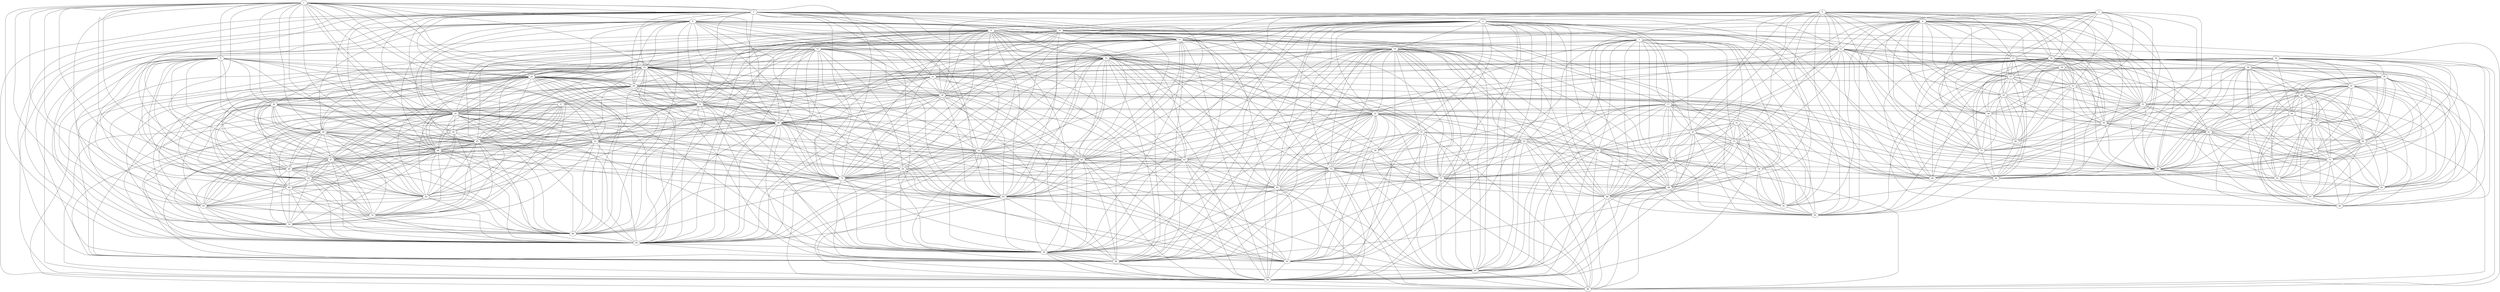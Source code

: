 graph G {
"0";
"1";
"2";
"3";
"4";
"5";
"6";
"7";
"8";
"9";
"10";
"11";
"12";
"13";
"14";
"15";
"16";
"17";
"18";
"19";
"20";
"21";
"22";
"23";
"24";
"25";
"26";
"27";
"28";
"29";
"30";
"31";
"32";
"33";
"34";
"35";
"36";
"37";
"38";
"39";
"40";
"41";
"42";
"43";
"44";
"45";
"46";
"47";
"48";
"49";
"50";
"51";
"52";
"53";
"54";
"55";
"56";
"57";
"58";
"59";
"60";
"61";
"62";
"63";
"64";
"65";
"66";
"67";
"68";
"69";
"70";
"71";
"72";
"73";
"74";
"75";
"76";
"77";
"78";
"79";
"80";
"81";
"82";
"83";
"84";
"85";
"86";
"87";
"88";
"89";
"90";
"91";
"92";
"93";
"94";
"95";
"96";
"97";
"98";
"99";
    "26" -- "47";
    "35" -- "88";
    "50" -- "96";
    "5" -- "31";
    "11" -- "68";
    "12" -- "78";
    "27" -- "46";
    "24" -- "92";
    "59" -- "78";
    "6" -- "28";
    "86" -- "90";
    "34" -- "52";
    "8" -- "63";
    "7" -- "25";
    "11" -- "90";
    "29" -- "44";
    "9" -- "62";
    "23" -- "26";
    "38" -- "86";
    "40" -- "60";
    "4" -- "66";
    "72" -- "92";
    "41" -- "57";
    "6" -- "72";
    "12" -- "59";
    "38" -- "40";
    "53" -- "64";
    "43" -- "63";
    "15" -- "30";
    "11" -- "22";
    "0" -- "17";
    "42" -- "88";
    "5" -- "84";
    "6" -- "98";
    "88" -- "98";
    "19" -- "65";
    "43" -- "76";
    "33" -- "95";
    "71" -- "78";
    "68" -- "92";
    "57" -- "81";
    "5" -- "24";
    "14" -- "77";
    "1" -- "40";
    "10" -- "85";
    "6" -- "23";
    "25" -- "91";
    "82" -- "92";
    "28" -- "32";
    "8" -- "38";
    "0" -- "67";
    "7" -- "22";
    "22" -- "42";
    "59" -- "61";
    "16" -- "38";
    "60" -- "62";
    "53" -- "73";
    "36" -- "55";
    "2" -- "99";
    "30" -- "69";
    "13" -- "51";
    "19" -- "96";
    "37" -- "54";
    "9" -- "19";
    "42" -- "67";
    "47" -- "90";
    "67" -- "89";
    "22" -- "88";
    "43" -- "69";
    "7" -- "91";
    "33" -- "80";
    "14" -- "50";
    "16" -- "97";
    "15" -- "43";
    "23" -- "84";
    "4" -- "12";
    "35" -- "70";
    "32" -- "68";
    "47" -- "49";
    "36" -- "74";
    "87" -- "94";
    "8" -- "45";
    "11" -- "72";
    "82" -- "98";
    "9" -- "40";
    "6" -- "32";
    "50" -- "70";
    "14" -- "96";
    "38" -- "90";
    "36" -- "62";
    "30" -- "76";
    "28" -- "68";
    "77" -- "88";
    "24" -- "28";
    "6" -- "92";
    "40" -- "86";
    "45" -- "47";
    "30" -- "86";
    "39" -- "57";
    "28" -- "98";
    "20" -- "71";
    "56" -- "89";
    "41" -- "94";
    "5" -- "96";
    "46" -- "85";
    "69" -- "92";
    "8" -- "69";
    "2" -- "7";
    "0" -- "59";
    "24" -- "40";
    "5" -- "10";
    "33" -- "67";
    "70" -- "72";
    "47" -- "62";
    "45" -- "90";
    "32" -- "49";
    "61" -- "87";
    "70" -- "98";
    "59" -- "75";
    "25" -- "79";
    "34" -- "59";
    "41" -- "44";
    "13" -- "75";
    "48" -- "81";
    "29" -- "81";
    "79" -- "91";
    "23" -- "31";
    "38" -- "93";
    "40" -- "55";
    "7" -- "56";
    "13" -- "37";
    "89" -- "91";
    "10" -- "26";
    "15" -- "19";
    "17" -- "77";
    "31" -- "85";
    "11" -- "19";
    "20" -- "78";
    "0" -- "28";
    "33" -- "98";
    "41" -- "71";
    "47" -- "86";
    "56" -- "70";
    "85" -- "98";
    "24" -- "47";
    "92" -- "99";
    "11" -- "96";
    "71" -- "83";
    "10" -- "78";
    "23" -- "64";
    "8" -- "82";
    "19" -- "32";
    "2" -- "56";
    "26" -- "45";
    "32" -- "72";
    "22" -- "63";
    "14" -- "72";
    "11" -- "70";
    "3" -- "37";
    "9" -- "90";
    "20" -- "27";
    "25" -- "80";
    "29" -- "48";
    "30" -- "47";
    "39" -- "64";
    "37" -- "80";
    "2" -- "82";
    "59" -- "64";
    "32" -- "46";
    "31" -- "46";
    "73" -- "78";
    "11" -- "92";
    "82" -- "99";
    "9" -- "60";
    "40" -- "62";
    "30" -- "49";
    "39" -- "94";
    "49" -- "76";
    "50" -- "82";
    "28" -- "90";
    "11" -- "50";
    "78" -- "84";
    "5" -- "72";
    "38" -- "46";
    "12" -- "53";
    "53" -- "78";
    "43" -- "49";
    "15" -- "24";
    "17" -- "70";
    "65" -- "76";
    "19" -- "93";
    "76" -- "90";
    "7" -- "70";
    "42" -- "70";
    "6" -- "96";
    "17" -- "88";
    "21" -- "95";
    "56" -- "77";
    "50" -- "63";
    "83" -- "87";
    "3" -- "4";
    "18" -- "84";
    "57" -- "87";
    "45" -- "76";
    "5" -- "6";
    "70" -- "92";
    "1" -- "46";
    "25" -- "89";
    "15" -- "93";
    "5" -- "32";
    "11" -- "85";
    "16" -- "24";
    "6" -- "47";
    "23" -- "45";
    "4" -- "75";
    "25" -- "67";
    "39" -- "87";
    "8" -- "14";
    "88" -- "95";
    "63" -- "93";
    "75" -- "95";
    "53" -- "87";
    "10" -- "12";
    "2" -- "97";
    "64" -- "81";
    "37" -- "52";
    "55" -- "65";
    "16" -- "77";
    "67" -- "91";
    "21" -- "88";
    "19" -- "72";
    "2" -- "16";
    "35" -- "98";
    "32" -- "96";
    "3" -- "13";
    "12" -- "96";
    "16" -- "99";
    "25" -- "56";
    "67" -- "97";
    "19" -- "46";
    "43" -- "93";
    "20" -- "41";
    "27" -- "62";
    "10" -- "90";
    "82" -- "85";
    "37" -- "66";
    "15" -- "90";
    "32" -- "60";
    "22" -- "35";
    "97" -- "98";
    "20" -- "23";
    "12" -- "84";
    "9" -- "46";
    "62" -- "90";
    "16" -- "31";
    "6" -- "38";
    "77" -- "98";
    "10" -- "45";
    "13" -- "80";
    "11" -- "32";
    "35" -- "63";
    "18" -- "29";
    "27" -- "74";
    "72" -- "82";
    "1" -- "74";
    "43" -- "47";
    "51" -- "64";
    "37" -- "61";
    "24" -- "30";
    "5" -- "68";
    "14" -- "17";
    "38" -- "50";
    "8" -- "97";
    "64" -- "78";
    "56" -- "91";
    "11" -- "28";
    "26" -- "28";
    "42" -- "82";
    "1" -- "6";
    "16" -- "90";
    "15" -- "50";
    "19" -- "55";
    "5" -- "8";
    "14" -- "93";
    "20" -- "48";
    "27" -- "55";
    "71" -- "84";
    "37" -- "75";
    "2" -- "63";
    "26" -- "32";
    "52" -- "53";
    "22" -- "58";
    "5" -- "18";
    "29" -- "53";
    "70" -- "96";
    "27" -- "45";
    "16" -- "22";
    "25" -- "77";
    "28" -- "46";
    "2" -- "89";
    "48" -- "83";
    "11" -- "89";
    "51" -- "73";
    "78" -- "83";
    "29" -- "73";
    "6" -- "85";
    "17" -- "67";
    "39" -- "48";
    "56" -- "98";
    "19" -- "86";
    "44" -- "61";
    "91" -- "95";
    "33" -- "96";
    "1" -- "31";
    "19" -- "60";
    "85" -- "96";
    "0" -- "52";
    "7" -- "97";
    "24" -- "49";
    "11" -- "98";
    "46" -- "68";
    "1" -- "49";
    "51" -- "59";
    "60" -- "86";
    "80" -- "91";
    "32" -- "74";
    "63" -- "98";
    "59" -- "66";
    "1" -- "43";
    "60" -- "76";
    "6" -- "16";
    "30" -- "45";
    "82" -- "97";
    "15" -- "86";
    "7" -- "21";
    "13" -- "66";
    "31" -- "40";
    "63" -- "72";
    "26" -- "90";
    "16" -- "35";
    "30" -- "55";
    "4" -- "78";
    "36" -- "46";
    "54" -- "80";
    "41" -- "61";
    "28" -- "84";
    "26" -- "68";
    "18" -- "41";
    "42" -- "58";
    "25" -- "98";
    "74" -- "90";
    "4" -- "84";
    "39" -- "41";
    "13" -- "54";
    "22" -- "99";
    "31" -- "92";
    "41" -- "78";
    "55" -- "74";
    "16" -- "72";
    "49" -- "62";
    "58" -- "99";
    "56" -- "79";
    "19" -- "69";
    "0" -- "11";
    "69" -- "86";
    "58" -- "77";
    "45" -- "74";
    "19" -- "43";
    "52" -- "59";
    "0" -- "33";
    "32" -- "65";
    "46" -- "49";
    "70" -- "82";
    "9" -- "65";
    "25" -- "95";
    "6" -- "11";
    "21" -- "33";
    "34" -- "75";
    "5" -- "46";
    "12" -- "95";
    "9" -- "43";
    "27" -- "81";
    "6" -- "45";
    "30" -- "62";
    "4" -- "53";
    "39" -- "81";
    "34" -- "37";
    "15" -- "69";
    "11" -- "45";
    "35" -- "56";
    "8" -- "22";
    "64" -- "83";
    "20" -- "94";
    "49" -- "55";
    "64" -- "73";
    "22" -- "92";
    "11" -- "25";
    "44" -- "73";
    "83" -- "94";
    "46" -- "86";
    "47" -- "76";
    "57" -- "94";
    "67" -- "99";
    "2" -- "8";
    "85" -- "92";
    "14" -- "88";
    "70" -- "85";
    "9" -- "74";
    "27" -- "48";
    "23" -- "78";
    "38" -- "98";
    "57" -- "64";
    "34" -- "66";
    "32" -- "62";
    "5" -- "23";
    "3" -- "59";
    "77" -- "96";
    "23" -- "36";
    "38" -- "68";
    "39" -- "78";
    "40" -- "46";
    "1" -- "86";
    "2" -- "92";
    "7" -- "33";
    "48" -- "94";
    "29" -- "84";
    "74" -- "76";
    "12" -- "37";
    "1" -- "72";
    "10" -- "53";
    "49" -- "86";
    "50" -- "92";
    "51" -- "66";
    "37" -- "59";
    "29" -- "78";
    "9" -- "24";
    "18" -- "53";
    "24" -- "96";
    "40" -- "90";
    "74" -- "86";
    "10" -- "31";
    "16" -- "70";
    "66" -- "80";
    "30" -- "90";
    "44" -- "64";
    "0" -- "25";
    "12" -- "25";
    "18" -- "68";
    "68" -- "78";
    "16" -- "92";
    "17" -- "98";
    "56" -- "67";
    "44" -- "94";
    "92" -- "96";
    "14" -- "35";
    "89" -- "98";
    "68" -- "84";
    "1" -- "62";
    "51" -- "52";
    "57" -- "73";
    "45" -- "86";
    "19" -- "31";
    "26" -- "46";
    "22" -- "56";
    "61" -- "83";
    "53" -- "54";
    "27" -- "47";
    "6" -- "31";
    "30" -- "40";
    "4" -- "59";
    "39" -- "71";
    "81" -- "94";
    "17" -- "21";
    "0" -- "75";
    "31" -- "45";
    "32" -- "43";
    "24" -- "65";
    "23" -- "27";
    "73" -- "83";
    "54" -- "95";
    "1" -- "65";
    "51" -- "75";
    "78" -- "81";
    "29" -- "71";
    "18" -- "44";
    "89" -- "95";
    "38" -- "43";
    "40" -- "65";
    "43" -- "60";
    "64" -- "71";
    "13" -- "59";
    "5" -- "85";
    "45" -- "62";
    "10" -- "96";
    "88" -- "97";
    "17" -- "91";
    "19" -- "62";
    "0" -- "54";
    "7" -- "99";
    "14" -- "42";
    "20" -- "57";
    "32" -- "86";
    "33" -- "88";
    "1" -- "55";
    "46" -- "74";
    "51" -- "61";
    "32" -- "76";
    "20" -- "39";
    "12" -- "68";
    "27" -- "36";
    "10" -- "84";
    "62" -- "74";
    "6" -- "22";
    "70" -- "89";
    "4" -- "34";
    "81" -- "87";
    "9" -- "32";
    "24" -- "72";
    "6" -- "40";
    "38" -- "72";
    "73" -- "84";
    "1" -- "90";
    "2" -- "72";
    "8" -- "11";
    "51" -- "80";
    "52" -- "66";
    "29" -- "64";
    "42" -- "56";
    "40" -- "72";
    "2" -- "98";
    "49" -- "90";
    "64" -- "94";
    "13" -- "52";
    "22" -- "97";
    "11" -- "12";
    "20" -- "81";
    "76" -- "86";
    "45" -- "55";
    "49" -- "60";
    "21" -- "91";
    "58" -- "97";
    "35" -- "97";
    "0" -- "13";
    "7" -- "88";
    "47" -- "65";
    "68" -- "90";
    "16" -- "96";
    "8" -- "93";
    "15" -- "40";
    "45" -- "72";
    "19" -- "45";
    "24" -- "32";
    "46" -- "55";
    "68" -- "96";
    "57" -- "61";
    "34" -- "73";
    "0" -- "89";
    "3" -- "52";
    "30" -- "60";
    "39" -- "83";
    "10" -- "46";
    "2" -- "67";
    "8" -- "50";
    "7" -- "42";
    "17" -- "25";
    "14" -- "99";
    "35" -- "58";
    "16" -- "50";
    "53" -- "83";
    "8" -- "24";
    "77" -- "89";
    "42" -- "77";
    "38" -- "63";
    "10" -- "18";
    "67" -- "95";
    "22" -- "82";
    "19" -- "76";
    "56" -- "88";
    "0" -- "4";
    "12" -- "28";
    "18" -- "75";
    "69" -- "93";
    "8" -- "68";
    "58" -- "82";
    "4" -- "10";
    "19" -- "50";
    "28" -- "31";
    "45" -- "65";
    "32" -- "90";
    "85" -- "90";
    "5" -- "11";
    "46" -- "62";
    "38" -- "96";
    "19" -- "24";
    "93" -- "97";
    "35" -- "82";
    "0" -- "80";
    "24" -- "86";
    "16" -- "19";
    "6" -- "26";
    "52" -- "80";
    "31" -- "38";
    "63" -- "70";
    "79" -- "88";
    "26" -- "84";
    "23" -- "28";
    "38" -- "92";
    "72" -- "86";
    "4" -- "68";
    "8" -- "31";
    "50" -- "90";
    "9" -- "30";
    "18" -- "51";
    "55" -- "90";
    "6" -- "86";
    "3" -- "80";
    "77" -- "82";
    "15" -- "16";
    "22" -- "85";
    "19" -- "85";
    "11" -- "16";
    "56" -- "95";
    "41" -- "64";
    "14" -- "63";
    "68" -- "72";
    "1" -- "26";
    "58" -- "93";
    "43" -- "86";
    "24" -- "46";
    "46" -- "65";
    "11" -- "97";
    "92" -- "98";
    "1" -- "60";
    "51" -- "54";
    "32" -- "55";
    "50" -- "97";
    "63" -- "97";
    "20" -- "26";
    "3" -- "34";
    "61" -- "81";
    "24" -- "93";
    "62" -- "65";
    "30" -- "46";
    "4" -- "37";
    "54" -- "59";
    "2" -- "85";
    "8" -- "32";
    "15" -- "85";
    "31" -- "47";
    "32" -- "45";
    "34" -- "53";
    "48" -- "87";
    "52" -- "95";
    "61" -- "75";
    "72" -- "93";
    "73" -- "81";
    "50" -- "85";
    "63" -- "85";
    "78" -- "87";
    "12" -- "52";
    "43" -- "62";
    "67" -- "77";
    "39" -- "44";
    "19" -- "90";
    "20" -- "84";
    "44" -- "57";
    "0" -- "18";
    "41" -- "73";
    "42" -- "89";
    "12" -- "18";
    "45" -- "60";
    "1" -- "19";
    "16" -- "85";
    "17" -- "89";
    "21" -- "80";
    "22" -- "70";
    "23" -- "96";
    "88" -- "99";
    "44" -- "87";
    "41" -- "83";
    "42" -- "99";
    "46" -- "72";
    "71" -- "73";
    "18" -- "87";
    "10" -- "72";
    "19" -- "38";
    "2" -- "50";
    "26" -- "55";
    "80" -- "95";
    "14" -- "82";
    "53" -- "61";
    "1" -- "47";
    "82" -- "93";
    "15" -- "82";
    "0" -- "68";
    "7" -- "17";
    "32" -- "36";
    "48" -- "78";
    "24" -- "74";
    "6" -- "46";
    "2" -- "70";
    "31" -- "50";
    "63" -- "82";
    "29" -- "94";
    "18" -- "37";
    "40" -- "74";
    "12" -- "51";
    "4" -- "80";
    "90" -- "92";
    "2" -- "96";
    "8" -- "19";
    "17" -- "56";
    "30" -- "74";
    "28" -- "78";
    "11" -- "14";
    "20" -- "83";
    "37" -- "53";
    "44" -- "48";
    "5" -- "92";
    "6" -- "90";
    "69" -- "72";
    "67" -- "88";
    "21" -- "89";
    "22" -- "89";
    "35" -- "99";
    "41" -- "84";
    "24" -- "60";
    "44" -- "78";
    "90" -- "96";
    "18" -- "78";
    "69" -- "82";
    "16" -- "98";
    "21" -- "67";
    "4" -- "13";
    "19" -- "47";
    "43" -- "90";
    "26" -- "62";
    "0" -- "37";
    "14" -- "85";
    "68" -- "98";
    "1" -- "32";
    "45" -- "96";
    "0" -- "91";
    "7" -- "14";
    "97" -- "99";
    "29" -- "61";
    "3" -- "54";
    "9" -- "47";
    "77" -- "99";
    "40" -- "43";
    "52" -- "75";
    "15" -- "65";
    "14" -- "97";
    "11" -- "33";
    "29" -- "87";
    "9" -- "49";
    "18" -- "28";
    "40" -- "49";
    "4" -- "95";
    "64" -- "87";
    "18" -- "54";
    "14" -- "16";
    "45" -- "46";
    "8" -- "96";
    "20" -- "64";
    "26" -- "31";
    "14" -- "58";
    "46" -- "90";
    "47" -- "72";
    "18" -- "73";
    "8" -- "70";
    "32" -- "92";
    "14" -- "92";
    "46" -- "60";
    "59" -- "84";
    "10" -- "68";
    "4" -- "18";
    "19" -- "26";
    "32" -- "50";
    "5" -- "19";
    "14" -- "70";
    "20" -- "29";
    "70" -- "99";
    "6" -- "24";
    "28" -- "45";
    "2" -- "88";
    "32" -- "40";
    "31" -- "32";
    "11" -- "38";
    "18" -- "23";
    "16" -- "43";
    "6" -- "50";
    "12" -- "33";
    "1" -- "76";
    "17" -- "42";
    "41" -- "53";
    "49" -- "74";
    "28" -- "92";
    "5" -- "78";
    "67" -- "70";
    "56" -- "97";
    "65" -- "74";
    "18" -- "64";
    "1" -- "24";
    "8" -- "77";
    "22" -- "77";
    "0" -- "51";
    "33" -- "91";
    "15" -- "38";
    "4" -- "25";
    "35" -- "93";
    "5" -- "28";
    "20" -- "36";
    "6" -- "19";
    "21" -- "25";
    "37" -- "95";
    "34" -- "51";
    "0" -- "79";
    "32" -- "47";
    "5" -- "38";
    "29" -- "41";
    "35" -- "42";
    "55" -- "60";
    "24" -- "69";
    "61" -- "73";
    "38" -- "85";
    "73" -- "87";
    "36" -- "45";
    "88" -- "89";
    "2" -- "77";
    "38" -- "47";
    "12" -- "54";
    "40" -- "69";
    "67" -- "79";
    "30" -- "65";
    "22" -- "98";
    "19" -- "92";
    "92" -- "93";
    "17" -- "95";
    "2" -- "22";
    "43" -- "65";
    "0" -- "10";
    "7" -- "95";
    "24" -- "55";
    "41" -- "81";
    "42" -- "97";
    "44" -- "81";
    "8" -- "90";
    "21" -- "56";
    "19" -- "40";
    "34" -- "80";
    "70" -- "93";
    "53" -- "59";
    "1" -- "45";
    "25" -- "88";
    "6" -- "10";
    "60" -- "74";
    "72" -- "96";
    "2" -- "42";
    "15" -- "92";
    "32" -- "38";
    "58" -- "63";
    "5" -- "47";
    "48" -- "64";
    "3" -- "51";
    "61" -- "66";
    "24" -- "76";
    "4" -- "52";
    "8" -- "15";
    "63" -- "92";
    "26" -- "78";
    "16" -- "63";
    "40" -- "76";
    "31" -- "90";
    "28" -- "72";
    "37" -- "51";
    "18" -- "61";
    "77" -- "92";
    "5" -- "90";
    "10" -- "23";
    "39" -- "61";
    "31" -- "96";
    "2" -- "17";
    "24" -- "62";
    "45" -- "68";
    "19" -- "49";
    "2" -- "11";
    "85" -- "93";
    "33" -- "79";
    "71" -- "94";
    "1" -- "38";
    "25" -- "33";
    "60" -- "65";
    "26" -- "38";
    "48" -- "71";
    "11" -- "77";
    "9" -- "45";
    "33" -- "56";
    "77" -- "97";
    "40" -- "45";
    "30" -- "32";
    "4" -- "51";
    "50" -- "69";
    "63" -- "69";
    "5" -- "50";
    "79" -- "95";
    "9" -- "55";
    "18" -- "26";
    "8" -- "28";
    "18" -- "52";
    "24" -- "31";
    "14" -- "22";
    "77" -- "85";
    "16" -- "69";
    "8" -- "98";
    "11" -- "31";
    "44" -- "71";
    "7" -- "77";
    "14" -- "56";
    "47" -- "74";
    "1" -- "5";
    "8" -- "72";
    "17" -- "99";
    "22" -- "72";
    "24" -- "43";
    "89" -- "99";
    "71" -- "87";
    "9" -- "76";
    "51" -- "53";
    "23" -- "68";
    "96" -- "98";
    "19" -- "28";
    "52" -- "54";
    "50" -- "98";
    "61" -- "84";
    "70" -- "97";
    "9" -- "86";
    "24" -- "90";
    "30" -- "43";
    "36" -- "90";
    "34" -- "54";
    "15" -- "72";
    "17" -- "22";
    "61" -- "78";
    "81" -- "83";
    "72" -- "90";
    "0" -- "96";
    "13" -- "34";
    "31" -- "72";
    "65" -- "86";
    "55" -- "86";
    "53" -- "66";
    "31" -- "86";
    "56" -- "99";
    "48" -- "57";
    "55" -- "76";
    "12" -- "23";
    "1" -- "30";
    "16" -- "82";
    "22" -- "67";
    "19" -- "63";
    "32" -- "85";
    "24" -- "50";
    "33" -- "89";
    "57" -- "83";
    "8" -- "85";
    "15" -- "32";
    "52" -- "61";
    "22" -- "50";
    "5" -- "26";
    "46" -- "47";
    "12" -- "75";
    "70" -- "88";
    "98" -- "99";
    "4" -- "33";
    "28" -- "38";
    "5" -- "36";
    "29" -- "39";
    "55" -- "62";
    "61" -- "71";
    "36" -- "47";
    "10" -- "38";
    "88" -- "91";
    "17" -- "33";
    "49" -- "65";
    "28" -- "85";
    "16" -- "58";
    "38" -- "45";
    "53" -- "75";
    "54" -- "75";
    "43" -- "50";
    "8" -- "16";
    "13" -- "53";
    "22" -- "96";
    "44" -- "53";
    "7" -- "67";
    "44" -- "83";
    "0" -- "12";
    "7" -- "89";
    "41" -- "87";
    "46" -- "76";
    "18" -- "83";
    "1" -- "9";
    "23" -- "90";
    "8" -- "92";
    "69" -- "85";
    "2" -- "14";
    "62" -- "76";
    "6" -- "8";
    "47" -- "55";
    "72" -- "98";
    "5" -- "45";
    "61" -- "64";
    "3" -- "53";
    "62" -- "86";
    "23" -- "46";
    "73" -- "94";
    "4" -- "54";
    "50" -- "72";
    "31" -- "62";
    "14" -- "98";
    "79" -- "80";
    "75" -- "80";
    "6" -- "68";
    "3" -- "66";
    "53" -- "84";
    "10" -- "11";
    "54" -- "66";
    "64" -- "84";
    "31" -- "68";
    "65" -- "90";
    "18" -- "59";
    "24" -- "26";
    "45" -- "49";
    "22" -- "93";
    "28" -- "96";
    "11" -- "24";
    "31" -- "98";
    "5" -- "98";
    "21" -- "79";
    "35" -- "77";
    "24" -- "38";
    "5" -- "12";
    "14" -- "89";
    "33" -- "77";
    "1" -- "36";
    "57" -- "71";
    "47" -- "60";
    "2" -- "35";
    "26" -- "36";
    "0" -- "95";
    "22" -- "38";
    "14" -- "67";
    "29" -- "57";
    "93" -- "98";
    "59" -- "73";
    "24" -- "85";
    "38" -- "69";
    "30" -- "38";
    "39" -- "73";
    "40" -- "47";
    "2" -- "93";
    "34" -- "61";
    "29" -- "83";
    "79" -- "89";
    "72" -- "85";
    "3" -- "75";
    "4" -- "91";
    "41" -- "48";
    "50" -- "93";
    "10" -- "28";
    "17" -- "79";
    "26" -- "27";
    "7" -- "79";
    "1" -- "27";
    "16" -- "93";
    "15" -- "63";
    "17" -- "97";
    "66" -- "75";
    "24" -- "45";
    "89" -- "97";
    "70" -- "77";
    "71" -- "81";
    "68" -- "85";
    "60" -- "90";
    "92" -- "97";
    "58" -- "70";
    "45" -- "85";
    "19" -- "30";
    "2" -- "58";
}
